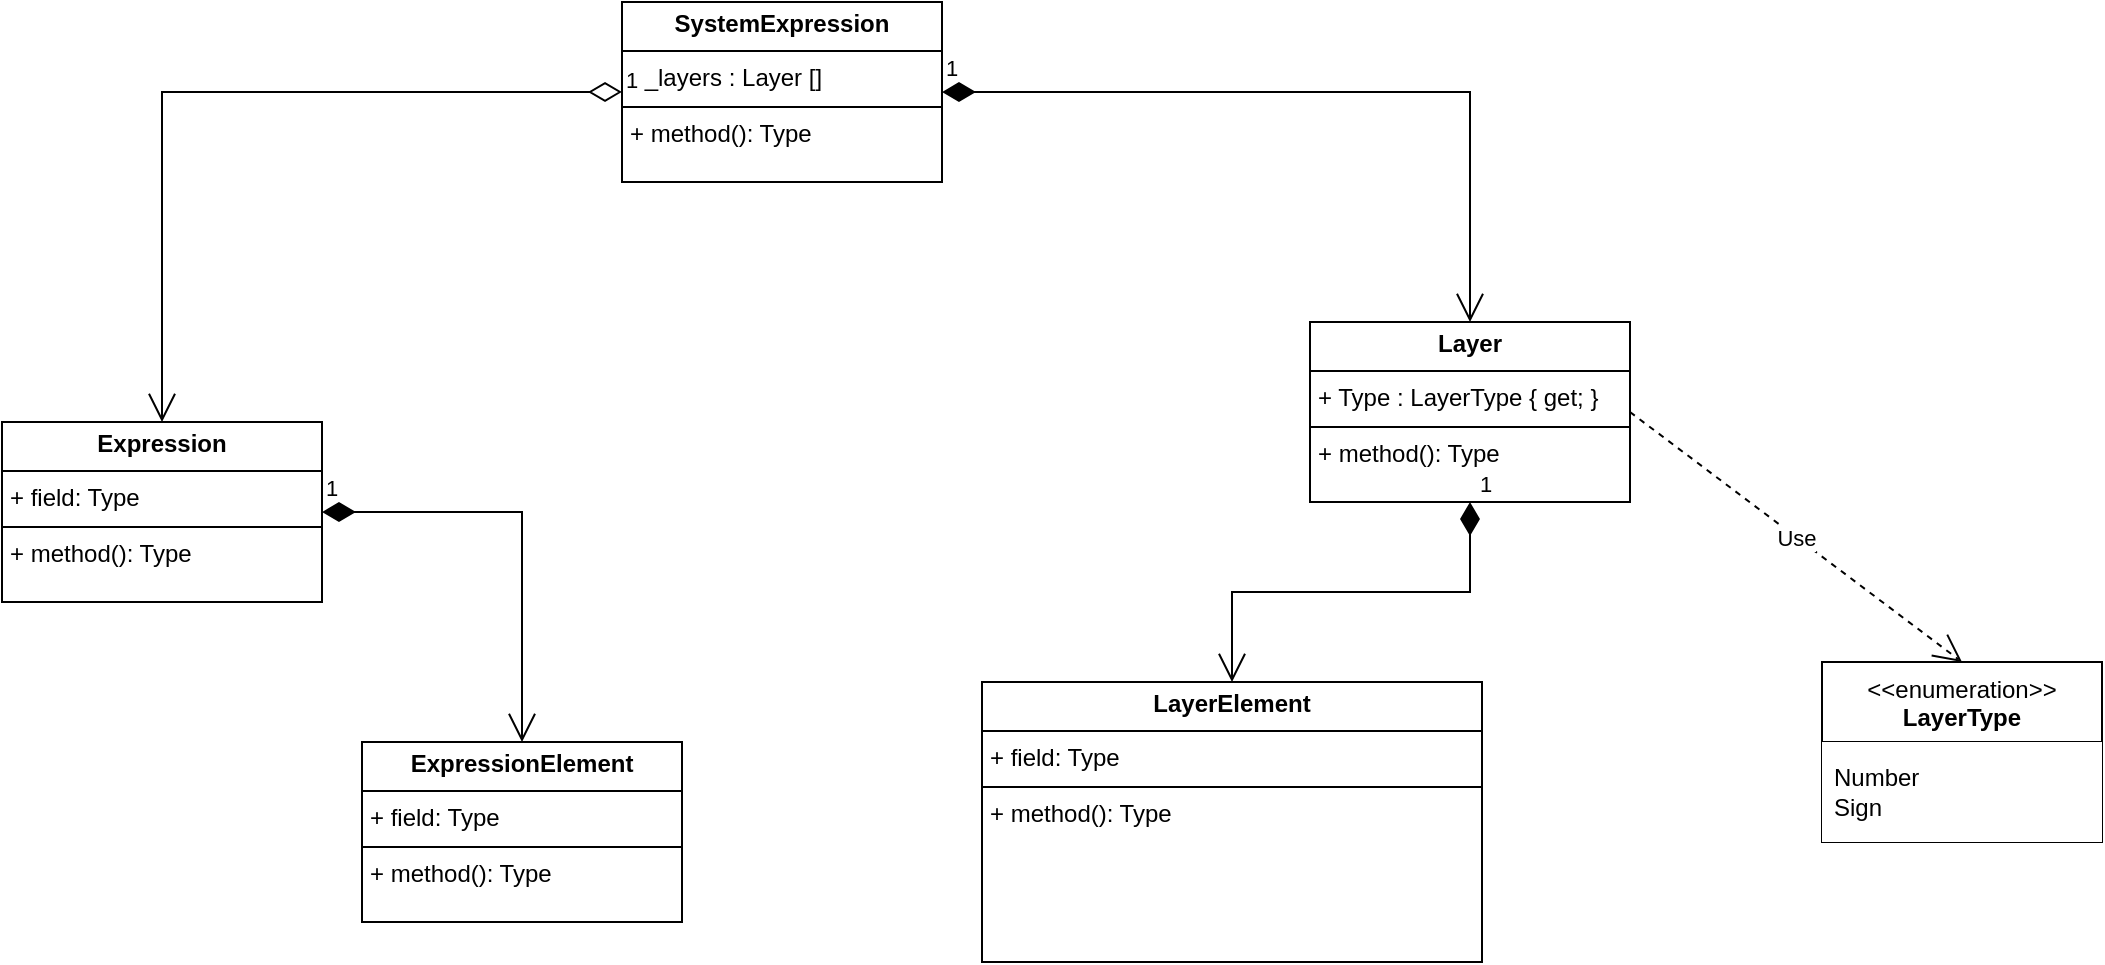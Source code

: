 <mxfile version="24.0.1" type="github">
  <diagram id="C5RBs43oDa-KdzZeNtuy" name="Page-1">
    <mxGraphModel dx="1877" dy="566" grid="1" gridSize="10" guides="1" tooltips="1" connect="1" arrows="1" fold="1" page="1" pageScale="1" pageWidth="827" pageHeight="1169" math="0" shadow="0">
      <root>
        <mxCell id="WIyWlLk6GJQsqaUBKTNV-0" />
        <mxCell id="WIyWlLk6GJQsqaUBKTNV-1" parent="WIyWlLk6GJQsqaUBKTNV-0" />
        <mxCell id="dtzeTVEsPO59yjK0iqO2-4" value="&lt;p style=&quot;margin:0px;margin-top:4px;text-align:center;&quot;&gt;&lt;b&gt;SystemExpression&lt;/b&gt;&lt;/p&gt;&lt;hr size=&quot;1&quot; style=&quot;border-style:solid;&quot;&gt;&lt;p style=&quot;margin:0px;margin-left:4px;&quot;&gt;- _layers : Layer []&lt;/p&gt;&lt;hr size=&quot;1&quot; style=&quot;border-style:solid;&quot;&gt;&lt;p style=&quot;margin:0px;margin-left:4px;&quot;&gt;+ method(): Type&lt;/p&gt;" style="verticalAlign=top;align=left;overflow=fill;html=1;whiteSpace=wrap;" vertex="1" parent="WIyWlLk6GJQsqaUBKTNV-1">
          <mxGeometry x="70" y="70" width="160" height="90" as="geometry" />
        </mxCell>
        <mxCell id="dtzeTVEsPO59yjK0iqO2-5" value="&lt;p style=&quot;margin:0px;margin-top:4px;text-align:center;&quot;&gt;&lt;b&gt;Layer&lt;/b&gt;&lt;/p&gt;&lt;hr size=&quot;1&quot; style=&quot;border-style:solid;&quot;&gt;&lt;p style=&quot;margin:0px;margin-left:4px;&quot;&gt;+ Type : LayerType { get; }&lt;/p&gt;&lt;hr size=&quot;1&quot; style=&quot;border-style:solid;&quot;&gt;&lt;p style=&quot;margin:0px;margin-left:4px;&quot;&gt;+ method(): Type&lt;/p&gt;" style="verticalAlign=top;align=left;overflow=fill;html=1;whiteSpace=wrap;" vertex="1" parent="WIyWlLk6GJQsqaUBKTNV-1">
          <mxGeometry x="414" y="230" width="160" height="90" as="geometry" />
        </mxCell>
        <mxCell id="dtzeTVEsPO59yjK0iqO2-6" value="&lt;p style=&quot;margin:0px;margin-top:4px;text-align:center;&quot;&gt;&lt;b&gt;LayerElement&lt;/b&gt;&lt;/p&gt;&lt;hr size=&quot;1&quot; style=&quot;border-style:solid;&quot;&gt;&lt;p style=&quot;margin:0px;margin-left:4px;&quot;&gt;+ field: Type&lt;/p&gt;&lt;hr size=&quot;1&quot; style=&quot;border-style:solid;&quot;&gt;&lt;p style=&quot;margin:0px;margin-left:4px;&quot;&gt;+ method(): Type&lt;/p&gt;" style="verticalAlign=top;align=left;overflow=fill;html=1;whiteSpace=wrap;" vertex="1" parent="WIyWlLk6GJQsqaUBKTNV-1">
          <mxGeometry x="250" y="410" width="250" height="140" as="geometry" />
        </mxCell>
        <mxCell id="dtzeTVEsPO59yjK0iqO2-7" value="&amp;lt;&amp;lt;enumeration&amp;gt;&amp;gt;&lt;br&gt;&lt;b&gt;LayerType&lt;/b&gt;" style="swimlane;fontStyle=0;align=center;verticalAlign=top;childLayout=stackLayout;horizontal=1;startSize=40;horizontalStack=0;resizeParent=1;resizeParentMax=0;resizeLast=0;collapsible=0;marginBottom=0;html=1;whiteSpace=wrap;" vertex="1" parent="WIyWlLk6GJQsqaUBKTNV-1">
          <mxGeometry x="670" y="400" width="140" height="90" as="geometry" />
        </mxCell>
        <mxCell id="dtzeTVEsPO59yjK0iqO2-8" value="Number&lt;div&gt;Sign&lt;/div&gt;" style="text;html=1;strokeColor=none;fillColor=default;align=left;verticalAlign=middle;spacingLeft=4;spacingRight=4;overflow=hidden;rotatable=0;points=[[0,0.5],[1,0.5]];portConstraint=eastwest;whiteSpace=wrap;" vertex="1" parent="dtzeTVEsPO59yjK0iqO2-7">
          <mxGeometry y="40" width="140" height="50" as="geometry" />
        </mxCell>
        <mxCell id="dtzeTVEsPO59yjK0iqO2-9" value="1" style="endArrow=open;html=1;endSize=12;startArrow=diamondThin;startSize=14;startFill=1;edgeStyle=orthogonalEdgeStyle;align=left;verticalAlign=bottom;rounded=0;exitX=1;exitY=0.5;exitDx=0;exitDy=0;entryX=0.5;entryY=0;entryDx=0;entryDy=0;" edge="1" parent="WIyWlLk6GJQsqaUBKTNV-1" source="dtzeTVEsPO59yjK0iqO2-4" target="dtzeTVEsPO59yjK0iqO2-5">
          <mxGeometry x="-1" y="3" relative="1" as="geometry">
            <mxPoint x="330" y="290" as="sourcePoint" />
            <mxPoint x="490" y="190" as="targetPoint" />
          </mxGeometry>
        </mxCell>
        <mxCell id="dtzeTVEsPO59yjK0iqO2-10" value="1" style="endArrow=open;html=1;endSize=12;startArrow=diamondThin;startSize=14;startFill=1;edgeStyle=orthogonalEdgeStyle;align=left;verticalAlign=bottom;rounded=0;exitX=0.5;exitY=1;exitDx=0;exitDy=0;entryX=0.5;entryY=0;entryDx=0;entryDy=0;" edge="1" parent="WIyWlLk6GJQsqaUBKTNV-1" source="dtzeTVEsPO59yjK0iqO2-5" target="dtzeTVEsPO59yjK0iqO2-6">
          <mxGeometry x="-1" y="3" relative="1" as="geometry">
            <mxPoint x="500" y="380" as="sourcePoint" />
            <mxPoint x="764" y="495" as="targetPoint" />
          </mxGeometry>
        </mxCell>
        <mxCell id="dtzeTVEsPO59yjK0iqO2-13" value="&lt;p style=&quot;margin:0px;margin-top:4px;text-align:center;&quot;&gt;&lt;b&gt;Expression&lt;/b&gt;&lt;/p&gt;&lt;hr size=&quot;1&quot; style=&quot;border-style:solid;&quot;&gt;&lt;p style=&quot;margin:0px;margin-left:4px;&quot;&gt;+ field: Type&lt;/p&gt;&lt;hr size=&quot;1&quot; style=&quot;border-style:solid;&quot;&gt;&lt;p style=&quot;margin:0px;margin-left:4px;&quot;&gt;+ method(): Type&lt;/p&gt;" style="verticalAlign=top;align=left;overflow=fill;html=1;whiteSpace=wrap;" vertex="1" parent="WIyWlLk6GJQsqaUBKTNV-1">
          <mxGeometry x="-240" y="280" width="160" height="90" as="geometry" />
        </mxCell>
        <mxCell id="dtzeTVEsPO59yjK0iqO2-14" value="Use" style="endArrow=open;endSize=12;dashed=1;html=1;rounded=0;exitX=1;exitY=0.5;exitDx=0;exitDy=0;entryX=0.5;entryY=0;entryDx=0;entryDy=0;" edge="1" parent="WIyWlLk6GJQsqaUBKTNV-1" source="dtzeTVEsPO59yjK0iqO2-5" target="dtzeTVEsPO59yjK0iqO2-7">
          <mxGeometry width="160" relative="1" as="geometry">
            <mxPoint x="630" y="290" as="sourcePoint" />
            <mxPoint x="790" y="290" as="targetPoint" />
          </mxGeometry>
        </mxCell>
        <mxCell id="dtzeTVEsPO59yjK0iqO2-15" value="1" style="endArrow=open;html=1;endSize=12;startArrow=diamondThin;startSize=14;startFill=0;edgeStyle=orthogonalEdgeStyle;align=left;verticalAlign=bottom;rounded=0;exitX=0;exitY=0.5;exitDx=0;exitDy=0;entryX=0.5;entryY=0;entryDx=0;entryDy=0;" edge="1" parent="WIyWlLk6GJQsqaUBKTNV-1" source="dtzeTVEsPO59yjK0iqO2-4" target="dtzeTVEsPO59yjK0iqO2-13">
          <mxGeometry x="-1" y="3" relative="1" as="geometry">
            <mxPoint x="-20" y="190" as="sourcePoint" />
            <mxPoint x="140" y="190" as="targetPoint" />
          </mxGeometry>
        </mxCell>
        <mxCell id="dtzeTVEsPO59yjK0iqO2-16" value="&lt;p style=&quot;margin:0px;margin-top:4px;text-align:center;&quot;&gt;&lt;b&gt;ExpressionElement&lt;/b&gt;&lt;/p&gt;&lt;hr size=&quot;1&quot; style=&quot;border-style:solid;&quot;&gt;&lt;p style=&quot;margin:0px;margin-left:4px;&quot;&gt;+ field: Type&lt;/p&gt;&lt;hr size=&quot;1&quot; style=&quot;border-style:solid;&quot;&gt;&lt;p style=&quot;margin:0px;margin-left:4px;&quot;&gt;+ method(): Type&lt;/p&gt;" style="verticalAlign=top;align=left;overflow=fill;html=1;whiteSpace=wrap;" vertex="1" parent="WIyWlLk6GJQsqaUBKTNV-1">
          <mxGeometry x="-60" y="440" width="160" height="90" as="geometry" />
        </mxCell>
        <mxCell id="dtzeTVEsPO59yjK0iqO2-17" value="1" style="endArrow=open;html=1;endSize=12;startArrow=diamondThin;startSize=14;startFill=1;edgeStyle=orthogonalEdgeStyle;align=left;verticalAlign=bottom;rounded=0;exitX=1;exitY=0.5;exitDx=0;exitDy=0;entryX=0.5;entryY=0;entryDx=0;entryDy=0;" edge="1" parent="WIyWlLk6GJQsqaUBKTNV-1" source="dtzeTVEsPO59yjK0iqO2-13" target="dtzeTVEsPO59yjK0iqO2-16">
          <mxGeometry x="-1" y="3" relative="1" as="geometry">
            <mxPoint x="-20" y="390" as="sourcePoint" />
            <mxPoint x="140" y="390" as="targetPoint" />
          </mxGeometry>
        </mxCell>
      </root>
    </mxGraphModel>
  </diagram>
</mxfile>
